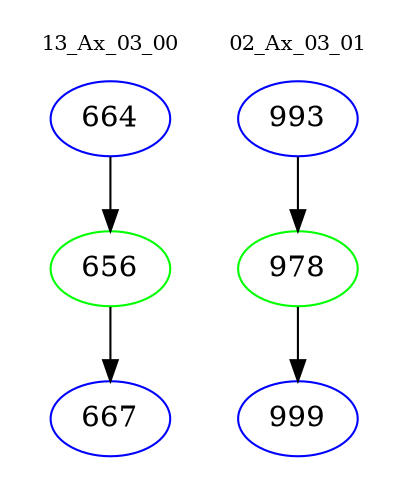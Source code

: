 digraph{
subgraph cluster_0 {
color = white
label = "13_Ax_03_00";
fontsize=10;
T0_664 [label="664", color="blue"]
T0_664 -> T0_656 [color="black"]
T0_656 [label="656", color="green"]
T0_656 -> T0_667 [color="black"]
T0_667 [label="667", color="blue"]
}
subgraph cluster_1 {
color = white
label = "02_Ax_03_01";
fontsize=10;
T1_993 [label="993", color="blue"]
T1_993 -> T1_978 [color="black"]
T1_978 [label="978", color="green"]
T1_978 -> T1_999 [color="black"]
T1_999 [label="999", color="blue"]
}
}
